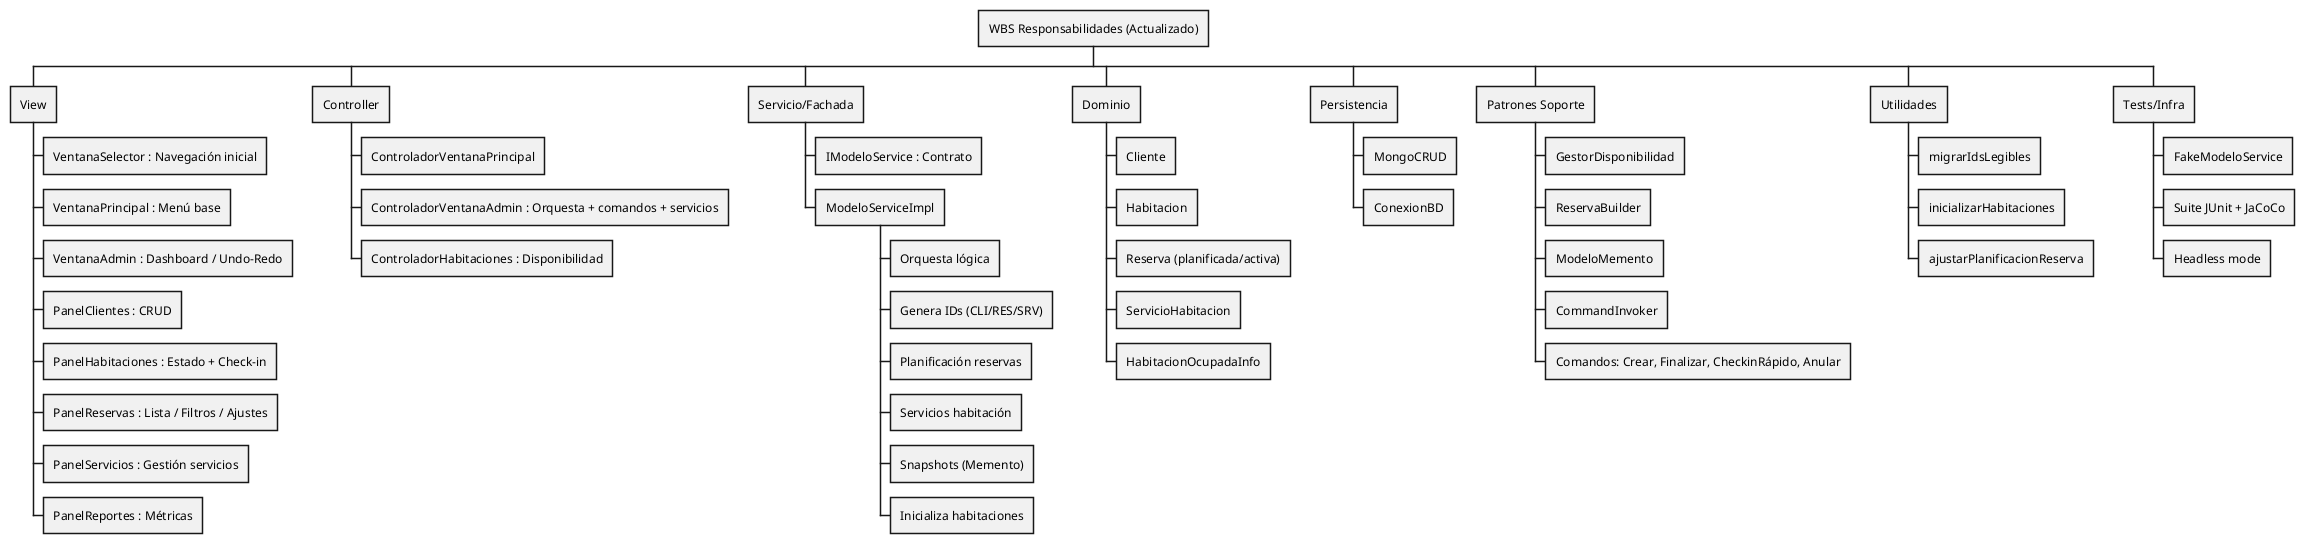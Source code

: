 @startwbs
* WBS Responsabilidades (Actualizado)
** View
*** VentanaSelector : Navegación inicial
*** VentanaPrincipal : Menú base
*** VentanaAdmin : Dashboard / Undo-Redo
*** PanelClientes : CRUD
*** PanelHabitaciones : Estado + Check-in
*** PanelReservas : Lista / Filtros / Ajustes
*** PanelServicios : Gestión servicios
*** PanelReportes : Métricas
** Controller
*** ControladorVentanaPrincipal
*** ControladorVentanaAdmin : Orquesta + comandos + servicios
*** ControladorHabitaciones : Disponibilidad
** Servicio/Fachada
*** IModeloService : Contrato
*** ModeloServiceImpl
**** Orquesta lógica
**** Genera IDs (CLI/RES/SRV)
**** Planificación reservas
**** Servicios habitación
**** Snapshots (Memento)
**** Inicializa habitaciones
** Dominio
*** Cliente
*** Habitacion
*** Reserva (planificada/activa)
*** ServicioHabitacion
*** HabitacionOcupadaInfo
** Persistencia
*** MongoCRUD
*** ConexionBD
** Patrones Soporte
*** GestorDisponibilidad <<Singleton>>
*** ReservaBuilder <<Builder>>
*** ModeloMemento <<Memento>>
*** CommandInvoker <<Command/Memento>>
*** Comandos: Crear, Finalizar, CheckinRápido, Anular
** Utilidades
*** migrarIdsLegibles
*** inicializarHabitaciones
*** ajustarPlanificacionReserva
** Tests/Infra
*** FakeModeloService
*** Suite JUnit + JaCoCo
*** Headless mode
@endwbs
